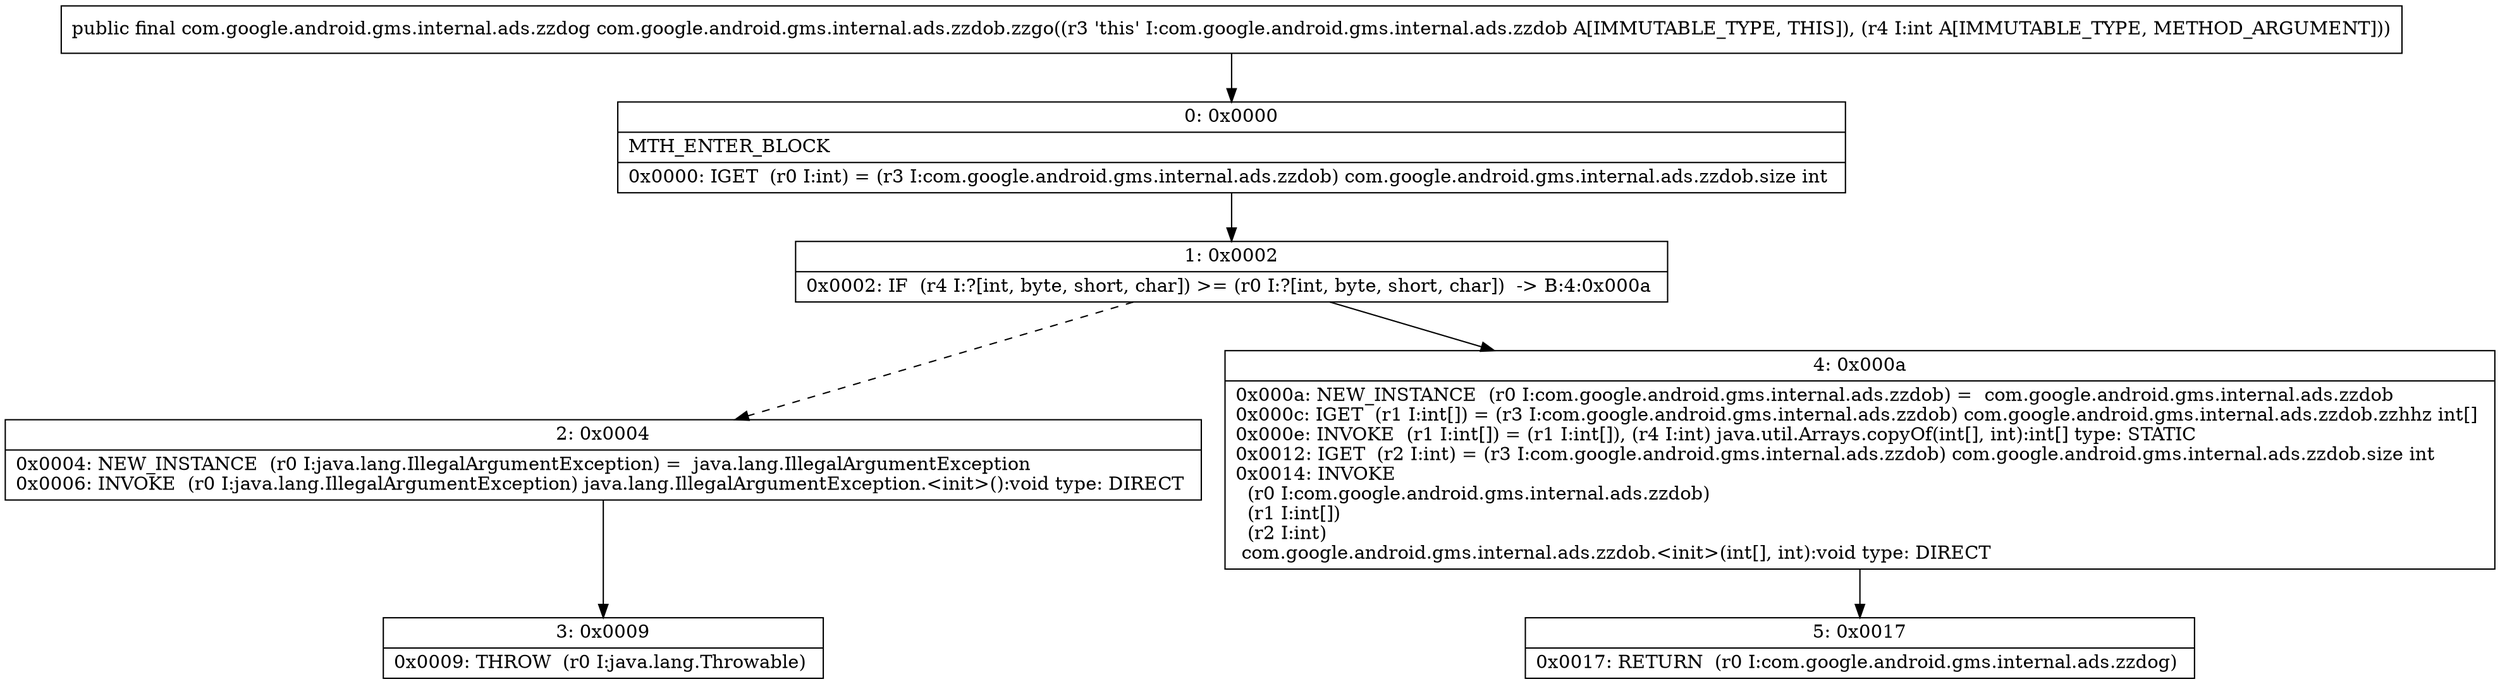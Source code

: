 digraph "CFG forcom.google.android.gms.internal.ads.zzdob.zzgo(I)Lcom\/google\/android\/gms\/internal\/ads\/zzdog;" {
Node_0 [shape=record,label="{0\:\ 0x0000|MTH_ENTER_BLOCK\l|0x0000: IGET  (r0 I:int) = (r3 I:com.google.android.gms.internal.ads.zzdob) com.google.android.gms.internal.ads.zzdob.size int \l}"];
Node_1 [shape=record,label="{1\:\ 0x0002|0x0002: IF  (r4 I:?[int, byte, short, char]) \>= (r0 I:?[int, byte, short, char])  \-\> B:4:0x000a \l}"];
Node_2 [shape=record,label="{2\:\ 0x0004|0x0004: NEW_INSTANCE  (r0 I:java.lang.IllegalArgumentException) =  java.lang.IllegalArgumentException \l0x0006: INVOKE  (r0 I:java.lang.IllegalArgumentException) java.lang.IllegalArgumentException.\<init\>():void type: DIRECT \l}"];
Node_3 [shape=record,label="{3\:\ 0x0009|0x0009: THROW  (r0 I:java.lang.Throwable) \l}"];
Node_4 [shape=record,label="{4\:\ 0x000a|0x000a: NEW_INSTANCE  (r0 I:com.google.android.gms.internal.ads.zzdob) =  com.google.android.gms.internal.ads.zzdob \l0x000c: IGET  (r1 I:int[]) = (r3 I:com.google.android.gms.internal.ads.zzdob) com.google.android.gms.internal.ads.zzdob.zzhhz int[] \l0x000e: INVOKE  (r1 I:int[]) = (r1 I:int[]), (r4 I:int) java.util.Arrays.copyOf(int[], int):int[] type: STATIC \l0x0012: IGET  (r2 I:int) = (r3 I:com.google.android.gms.internal.ads.zzdob) com.google.android.gms.internal.ads.zzdob.size int \l0x0014: INVOKE  \l  (r0 I:com.google.android.gms.internal.ads.zzdob)\l  (r1 I:int[])\l  (r2 I:int)\l com.google.android.gms.internal.ads.zzdob.\<init\>(int[], int):void type: DIRECT \l}"];
Node_5 [shape=record,label="{5\:\ 0x0017|0x0017: RETURN  (r0 I:com.google.android.gms.internal.ads.zzdog) \l}"];
MethodNode[shape=record,label="{public final com.google.android.gms.internal.ads.zzdog com.google.android.gms.internal.ads.zzdob.zzgo((r3 'this' I:com.google.android.gms.internal.ads.zzdob A[IMMUTABLE_TYPE, THIS]), (r4 I:int A[IMMUTABLE_TYPE, METHOD_ARGUMENT])) }"];
MethodNode -> Node_0;
Node_0 -> Node_1;
Node_1 -> Node_2[style=dashed];
Node_1 -> Node_4;
Node_2 -> Node_3;
Node_4 -> Node_5;
}

